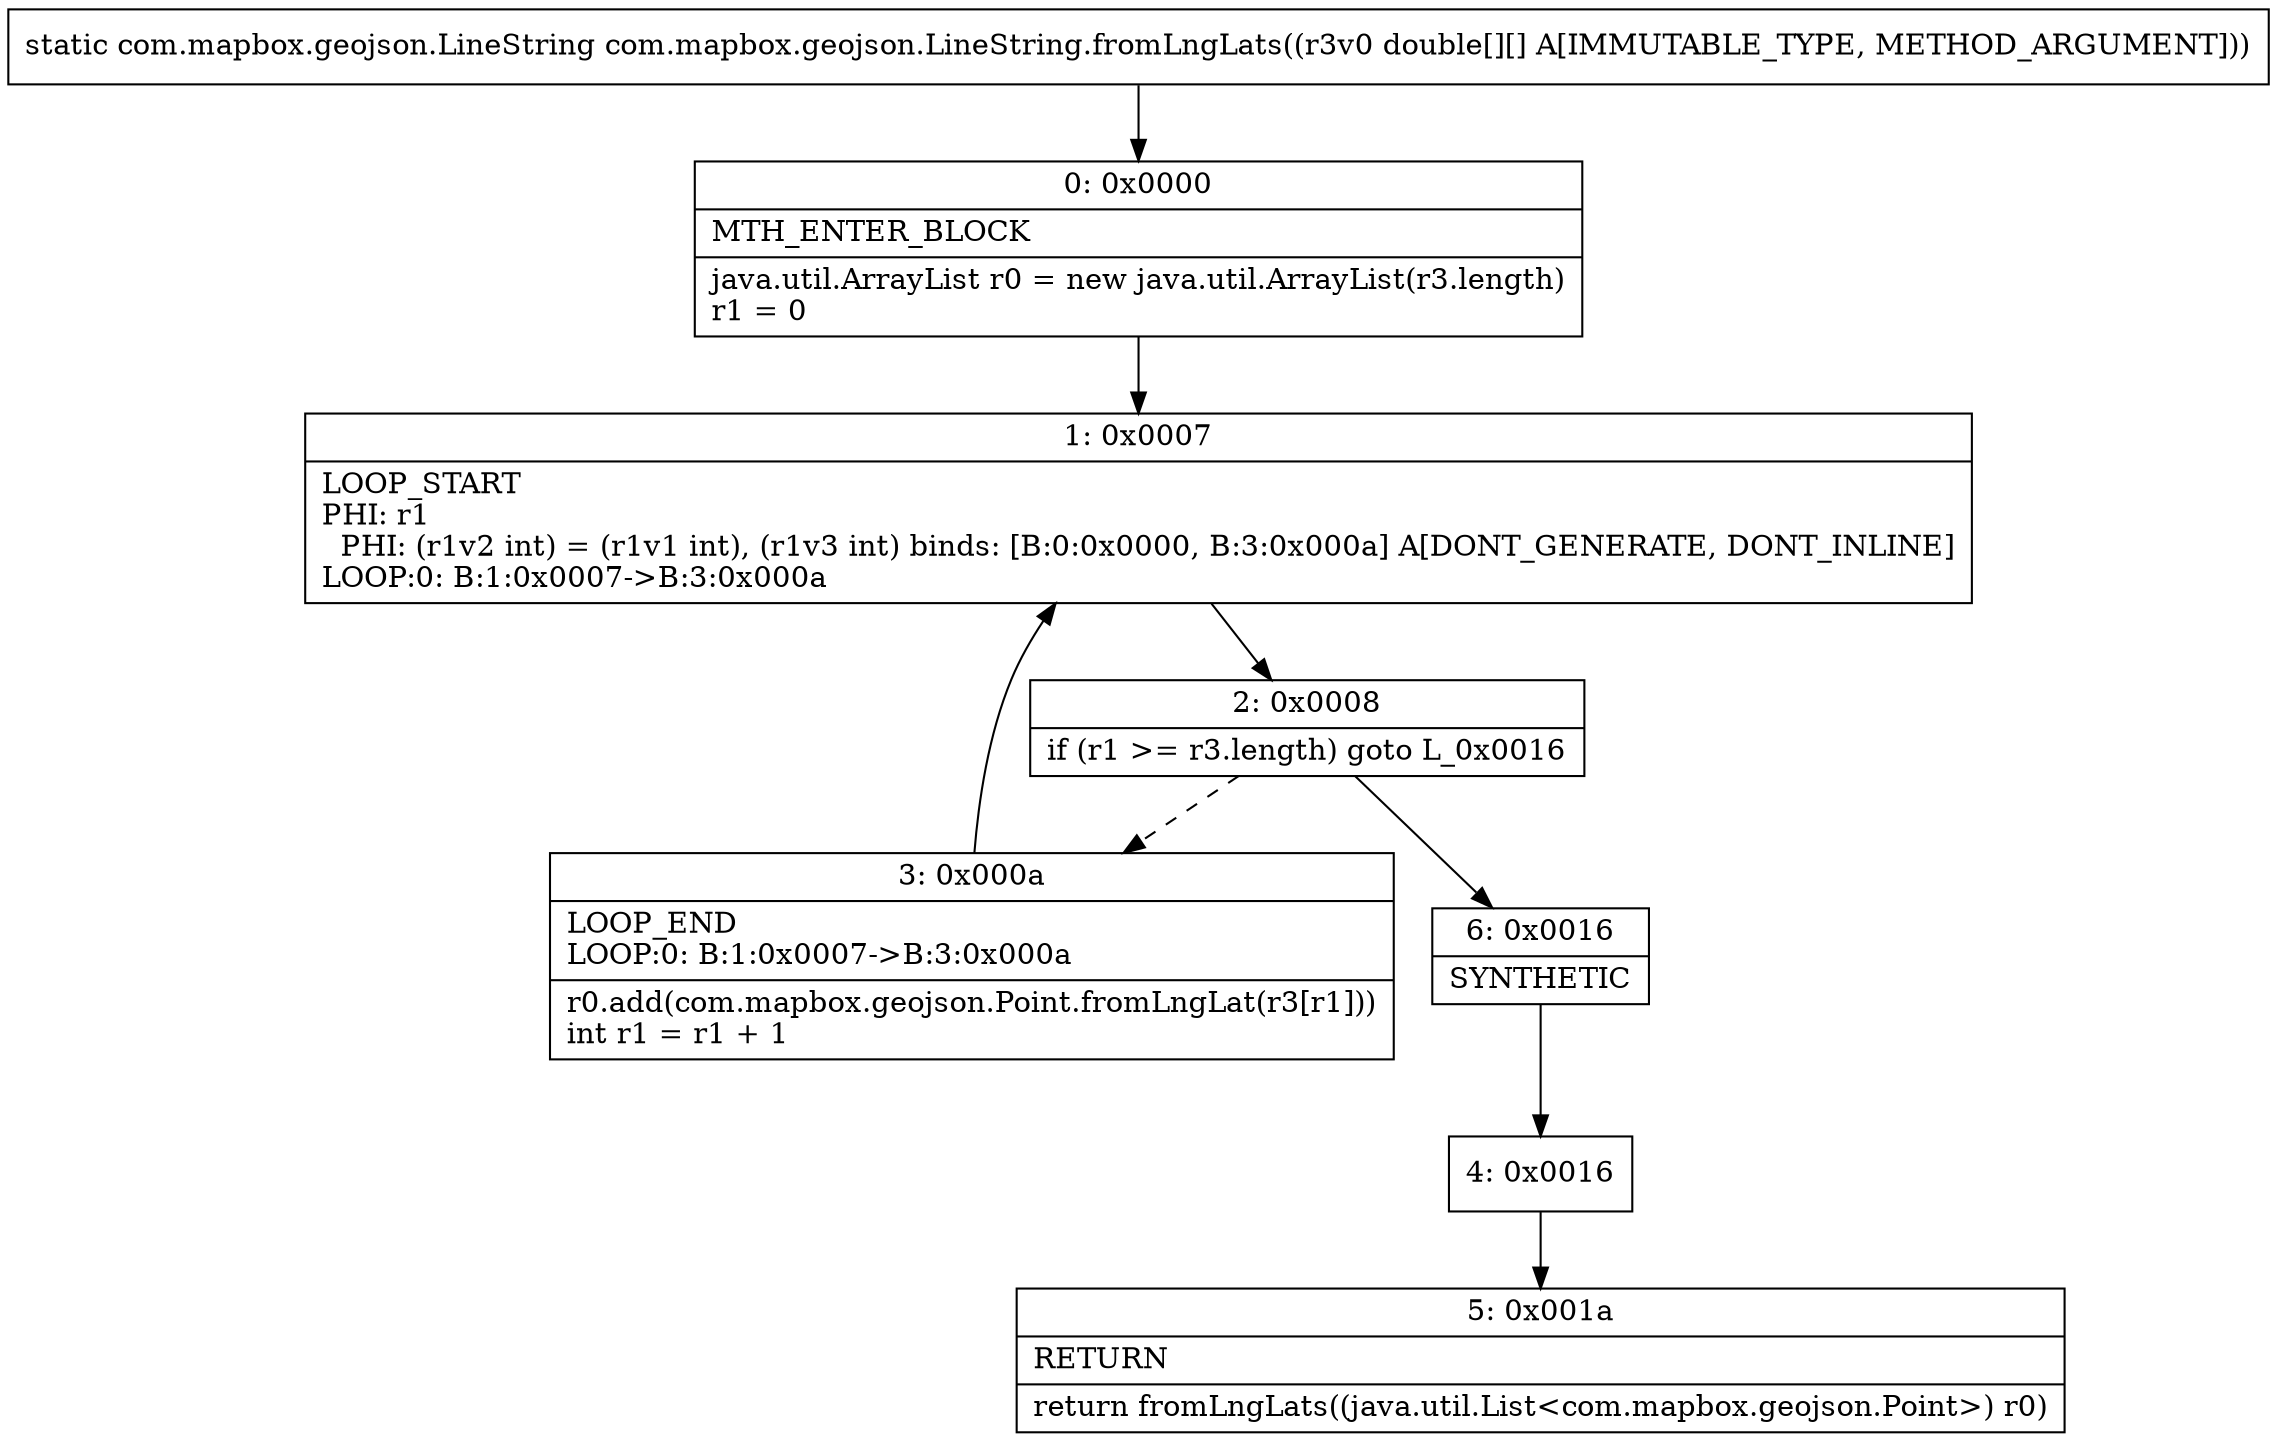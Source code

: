 digraph "CFG forcom.mapbox.geojson.LineString.fromLngLats([[D)Lcom\/mapbox\/geojson\/LineString;" {
Node_0 [shape=record,label="{0\:\ 0x0000|MTH_ENTER_BLOCK\l|java.util.ArrayList r0 = new java.util.ArrayList(r3.length)\lr1 = 0\l}"];
Node_1 [shape=record,label="{1\:\ 0x0007|LOOP_START\lPHI: r1 \l  PHI: (r1v2 int) = (r1v1 int), (r1v3 int) binds: [B:0:0x0000, B:3:0x000a] A[DONT_GENERATE, DONT_INLINE]\lLOOP:0: B:1:0x0007\-\>B:3:0x000a\l}"];
Node_2 [shape=record,label="{2\:\ 0x0008|if (r1 \>= r3.length) goto L_0x0016\l}"];
Node_3 [shape=record,label="{3\:\ 0x000a|LOOP_END\lLOOP:0: B:1:0x0007\-\>B:3:0x000a\l|r0.add(com.mapbox.geojson.Point.fromLngLat(r3[r1]))\lint r1 = r1 + 1\l}"];
Node_4 [shape=record,label="{4\:\ 0x0016}"];
Node_5 [shape=record,label="{5\:\ 0x001a|RETURN\l|return fromLngLats((java.util.List\<com.mapbox.geojson.Point\>) r0)\l}"];
Node_6 [shape=record,label="{6\:\ 0x0016|SYNTHETIC\l}"];
MethodNode[shape=record,label="{static com.mapbox.geojson.LineString com.mapbox.geojson.LineString.fromLngLats((r3v0 double[][] A[IMMUTABLE_TYPE, METHOD_ARGUMENT])) }"];
MethodNode -> Node_0;
Node_0 -> Node_1;
Node_1 -> Node_2;
Node_2 -> Node_3[style=dashed];
Node_2 -> Node_6;
Node_3 -> Node_1;
Node_4 -> Node_5;
Node_6 -> Node_4;
}


